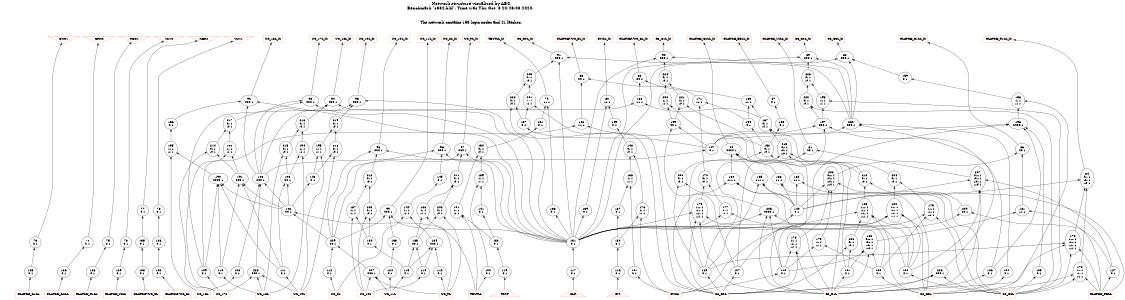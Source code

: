 # Network structure generated by ABC

digraph network {
size = "7.5,10";
center = true;
edge [dir = back];

{
  node [shape = plaintext];
  edge [style = invis];
  LevelTitle1 [label=""];
  LevelTitle2 [label=""];
  Level10 [label = ""];
  Level9 [label = ""];
  Level8 [label = ""];
  Level7 [label = ""];
  Level6 [label = ""];
  Level5 [label = ""];
  Level4 [label = ""];
  Level3 [label = ""];
  Level2 [label = ""];
  Level1 [label = ""];
  Level0 [label = ""];
  LevelTitle1 ->  LevelTitle2 ->  Level10 ->  Level9 ->  Level8 ->  Level7 ->  Level6 ->  Level5 ->  Level4 ->  Level3 ->  Level2 ->  Level1 ->  Level0;
}

{
  rank = same;
  LevelTitle1;
  title1 [shape=plaintext,
          fontsize=20,
          fontname = "Times-Roman",
          label="Network structure visualized by ABC\nBenchmark \"s382.blif\". Time was Thu Oct  8 20:46:08 2020. "
         ];
}

{
  rank = same;
  LevelTitle2;
  title2 [shape=plaintext,
          fontsize=18,
          fontname = "Times-Roman",
          label="The network contains 158 logic nodes and 21 latches.\n"
         ];
}

{
  rank = same;
  Level10;
  Node4 [label = "GRN1", shape = invtriangle, color = coral, fillcolor = coral];
  Node5 [label = "GRN2", shape = invtriangle, color = coral, fillcolor = coral];
  Node6 [label = "RED1", shape = invtriangle, color = coral, fillcolor = coral];
  Node7 [label = "YLW2", shape = invtriangle, color = coral, fillcolor = coral];
  Node8 [label = "RED2", shape = invtriangle, color = coral, fillcolor = coral];
  Node9 [label = "YLW1", shape = invtriangle, color = coral, fillcolor = coral];
  Node11 [label = "TESTLL_in", shape = box, color = coral, fillcolor = coral];
  Node14 [label = "FMLL_in", shape = box, color = coral, fillcolor = coral];
  Node17 [label = "OLATCH_Y2LL_in", shape = box, color = coral, fillcolor = coral];
  Node20 [label = "OLATCHVUC_6L_in", shape = box, color = coral, fillcolor = coral];
  Node23 [label = "OLATCHVUC_5L_in", shape = box, color = coral, fillcolor = coral];
  Node26 [label = "OLATCH_R1LL_in", shape = box, color = coral, fillcolor = coral];
  Node29 [label = "OLATCH_G2LL_in", shape = box, color = coral, fillcolor = coral];
  Node32 [label = "OLATCH_G1LL_in", shape = box, color = coral, fillcolor = coral];
  Node35 [label = "OLATCH_FELL_in", shape = box, color = coral, fillcolor = coral];
  Node38 [label = "C3_Q3L_in", shape = box, color = coral, fillcolor = coral];
  Node41 [label = "C3_Q2L_in", shape = box, color = coral, fillcolor = coral];
  Node44 [label = "C3_Q1L_in", shape = box, color = coral, fillcolor = coral];
  Node47 [label = "C3_Q0L_in", shape = box, color = coral, fillcolor = coral];
  Node50 [label = "UC_16L_in", shape = box, color = coral, fillcolor = coral];
  Node53 [label = "UC_17L_in", shape = box, color = coral, fillcolor = coral];
  Node56 [label = "UC_18L_in", shape = box, color = coral, fillcolor = coral];
  Node59 [label = "UC_19L_in", shape = box, color = coral, fillcolor = coral];
  Node62 [label = "UC_8L_in", shape = box, color = coral, fillcolor = coral];
  Node65 [label = "UC_9L_in", shape = box, color = coral, fillcolor = coral];
  Node68 [label = "UC_10L_in", shape = box, color = coral, fillcolor = coral];
  Node71 [label = "UC_11L_in", shape = box, color = coral, fillcolor = coral];
}

{
  rank = same;
  Level9;
  Node88 [label = "88\n000 1", shape = ellipse];
  Node89 [label = "89\n000 1", shape = ellipse];
  Node90 [label = "90\n000 1", shape = ellipse];
  Node91 [label = "91\n000 1", shape = ellipse];
}

{
  rank = same;
  Level8;
  Node82 [label = "82\n00 1", shape = ellipse];
  Node83 [label = "83\n00 1", shape = ellipse];
  Node159 [label = "159\n0 1", shape = ellipse];
  Node223 [label = "223\n0- 1\n-0 1", shape = ellipse];
  Node224 [label = "224\n0- 1\n-0 1", shape = ellipse];
  Node225 [label = "225\n0- 1\n-0 1", shape = ellipse];
}

{
  rank = same;
  Level7;
  Node79 [label = "79\n11 1", shape = ellipse];
  Node80 [label = "80\n11 1", shape = ellipse];
  Node87 [label = "87\n0 1", shape = ellipse];
  Node92 [label = "92\n000 1", shape = ellipse];
  Node93 [label = "93\n000 1", shape = ellipse];
  Node94 [label = "94\n000 1", shape = ellipse];
  Node95 [label = "95\n000 1", shape = ellipse];
  Node158 [label = "158\n1- 1\n-1 1", shape = ellipse];
  Node168 [label = "168\n11 1", shape = ellipse];
  Node169 [label = "169\n11 1", shape = ellipse];
  Node171 [label = "171\n11 1", shape = ellipse];
  Node198 [label = "198\n1- 1\n-1 1", shape = ellipse];
  Node200 [label = "200\n1- 1\n-1 1", shape = ellipse];
  Node201 [label = "201\n1- 1\n-1 1", shape = ellipse];
  Node220 [label = "220\n0- 1\n-0 1", shape = ellipse];
  Node221 [label = "221\n0- 1\n-0 1", shape = ellipse];
  Node222 [label = "222\n0- 1\n-0 1", shape = ellipse];
}

{
  rank = same;
  Level6;
  Node149 [label = "149\n0 1", shape = ellipse];
  Node151 [label = "151\n0 1", shape = ellipse];
  Node153 [label = "153\n0 1", shape = ellipse];
  Node154 [label = "154\n0 1", shape = ellipse];
  Node156 [label = "156\n0 1", shape = ellipse];
  Node157 [label = "157\n0 1", shape = ellipse];
  Node166 [label = "166\n11 1", shape = ellipse];
  Node167 [label = "167\n0- 1\n-0 1", shape = ellipse];
  Node196 [label = "196\n0000 1", shape = ellipse];
  Node197 [label = "197\n000 1", shape = ellipse];
  Node199 [label = "199\n00 1", shape = ellipse];
  Node217 [label = "217\n0- 1\n-0 1", shape = ellipse];
  Node218 [label = "218\n0- 1\n-0 1", shape = ellipse];
  Node219 [label = "219\n0- 1\n-0 1", shape = ellipse];
  Node230 [label = "230\n000 1", shape = ellipse];
}

{
  rank = same;
  Level5;
  Node81 [label = "81\n00 1", shape = ellipse];
  Node85 [label = "85\n0000 1", shape = ellipse];
  Node86 [label = "86\n00 1", shape = ellipse];
  Node96 [label = "96\n000 1", shape = ellipse];
  Node97 [label = "97\n000 1", shape = ellipse];
  Node98 [label = "98\n000 1", shape = ellipse];
  Node147 [label = "147\n0 1", shape = ellipse];
  Node148 [label = "148\n0- 1\n-0 1", shape = ellipse];
  Node150 [label = "150\n0- 1\n-0 1", shape = ellipse];
  Node152 [label = "152\n0- 1\n-0 1", shape = ellipse];
  Node155 [label = "155\n1- 1\n-1 1", shape = ellipse];
  Node192 [label = "192\n1- 1\n-1 1", shape = ellipse];
  Node194 [label = "194\n1- 1\n-1 1", shape = ellipse];
  Node195 [label = "195\n1- 1\n-1 1", shape = ellipse];
  Node213 [label = "213\n0-- 1\n-0- 1\n--0 1", shape = ellipse];
  Node214 [label = "214\n0- 1\n-0 1", shape = ellipse];
  Node215 [label = "215\n0- 1\n-0 1", shape = ellipse];
  Node216 [label = "216\n0- 1\n-0 1", shape = ellipse];
}

{
  rank = same;
  Level4;
  Node84 [label = "84\n0-- 1\n-0- 1\n--0 1", shape = ellipse];
  Node143 [label = "143\n0 1", shape = ellipse];
  Node145 [label = "145\n0 1", shape = ellipse];
  Node146 [label = "146\n000 1", shape = ellipse];
  Node162 [label = "162\n11 1", shape = ellipse];
  Node163 [label = "163\n11 1", shape = ellipse];
  Node164 [label = "164\n111 1", shape = ellipse];
  Node165 [label = "165\n111 1", shape = ellipse];
  Node170 [label = "170\n0- 1\n-0 1", shape = ellipse];
  Node188 [label = "188\n1- 1\n-1 1", shape = ellipse];
  Node189 [label = "189\n1- 1\n-1 1", shape = ellipse];
  Node190 [label = "190\n0000 1", shape = ellipse];
  Node191 [label = "191\n000 1", shape = ellipse];
  Node193 [label = "193\n00 1", shape = ellipse];
  Node204 [label = "204\n0- 1\n-0 1", shape = ellipse];
  Node206 [label = "206\n0- 1\n-0 1", shape = ellipse];
  Node207 [label = "207\n0--- 1\n-0-- 1\n--0- 1\n---0 1", shape = ellipse];
  Node208 [label = "208\n0--- 1\n-0-- 1\n--0- 1\n---0 1", shape = ellipse];
  Node210 [label = "210\n0- 1\n-0 1", shape = ellipse];
  Node211 [label = "211\n0- 1\n-0 1", shape = ellipse];
  Node212 [label = "212\n0- 1\n-0 1", shape = ellipse];
}

{
  rank = same;
  Level3;
  Node77 [label = "77\n0 1", shape = ellipse];
  Node78 [label = "78\n0 1", shape = ellipse];
  Node99 [label = "99\n000 1", shape = ellipse];
  Node137 [label = "137\n0 1", shape = ellipse];
  Node138 [label = "138\n0 1", shape = ellipse];
  Node139 [label = "139\n0 1", shape = ellipse];
  Node140 [label = "140\n0 1", shape = ellipse];
  Node141 [label = "141\n0 1", shape = ellipse];
  Node142 [label = "142\n00 1", shape = ellipse];
  Node144 [label = "144\n1- 1\n-1 1", shape = ellipse];
  Node161 [label = "161\n11 1", shape = ellipse];
  Node176 [label = "176\n1- 1\n-1 1", shape = ellipse];
  Node177 [label = "177\n1- 1\n-1 1", shape = ellipse];
  Node178 [label = "178\n1--- 1\n-1-- 1\n--1- 1\n---1 1", shape = ellipse];
  Node179 [label = "179\n1-- 1\n-1- 1\n--1 1", shape = ellipse];
  Node180 [label = "180\n1--- 1\n-1-- 1\n--1- 1\n---1 1", shape = ellipse];
  Node181 [label = "181\n1- 1\n-1 1", shape = ellipse];
  Node183 [label = "183\n1--- 1\n-1-- 1\n--1- 1\n---1 1", shape = ellipse];
  Node186 [label = "186\n1- 1\n-1 1", shape = ellipse];
  Node187 [label = "187\n1- 1\n-1 1", shape = ellipse];
  Node202 [label = "202\n0- 1\n-0 1", shape = ellipse];
  Node203 [label = "203\n0- 1\n-0 1", shape = ellipse];
  Node205 [label = "205\n0000 1", shape = ellipse];
  Node209 [label = "209\n00 1", shape = ellipse];
}

{
  rank = same;
  Level2;
  Node73 [label = "73\n0 1", shape = ellipse];
  Node74 [label = "74\n0 1", shape = ellipse];
  Node75 [label = "75\n0 1", shape = ellipse];
  Node76 [label = "76\n0 1", shape = ellipse];
  Node130 [label = "130\n0 1", shape = ellipse];
  Node131 [label = "131\n0 1", shape = ellipse];
  Node132 [label = "132\n0 1", shape = ellipse];
  Node133 [label = "133\n0 1", shape = ellipse];
  Node134 [label = "134\n0 1", shape = ellipse];
  Node135 [label = "135\n0 1", shape = ellipse];
  Node136 [label = "136\n0 1", shape = ellipse];
  Node160 [label = "160\n0--- 1\n-0-- 1\n--0- 1\n---0 1", shape = ellipse];
  Node173 [label = "173\n1-- 1\n-1- 1\n--1 1", shape = ellipse];
  Node174 [label = "174\n1--- 1\n-1-- 1\n--1- 1\n---1 1", shape = ellipse];
  Node175 [label = "175\n1- 1\n-1 1", shape = ellipse];
  Node182 [label = "182\n0- 1\n-0 1", shape = ellipse];
  Node184 [label = "184\n000 1", shape = ellipse];
  Node185 [label = "185\n00 1", shape = ellipse];
  Node229 [label = "229\n00 1", shape = ellipse];
}

{
  rank = same;
  Level1;
  Node100 [label = "100\n0 1", shape = ellipse];
  Node101 [label = "101\n0 1", shape = ellipse];
  Node102 [label = "102\n0 1", shape = ellipse];
  Node103 [label = "103\n0 1", shape = ellipse];
  Node104 [label = "104\n0 1", shape = ellipse];
  Node105 [label = "105\n0 1", shape = ellipse];
  Node106 [label = "106\n0 1", shape = ellipse];
  Node107 [label = "107\n0 1", shape = ellipse];
  Node108 [label = "108\n0 1", shape = ellipse];
  Node109 [label = "109\n0 1", shape = ellipse];
  Node110 [label = "110\n0 1", shape = ellipse];
  Node111 [label = "111\n0 1", shape = ellipse];
  Node112 [label = "112\n0 1", shape = ellipse];
  Node113 [label = "113\n0 1", shape = ellipse];
  Node114 [label = "114\n0 1", shape = ellipse];
  Node115 [label = "115\n0 1", shape = ellipse];
  Node116 [label = "116\n0 1", shape = ellipse];
  Node117 [label = "117\n0 1", shape = ellipse];
  Node118 [label = "118\n0 1", shape = ellipse];
  Node119 [label = "119\n0 1", shape = ellipse];
  Node120 [label = "120\n0 1", shape = ellipse];
  Node121 [label = "121\n0 1", shape = ellipse];
  Node122 [label = "122\n0 1", shape = ellipse];
  Node123 [label = "123\n0 1", shape = ellipse];
  Node124 [label = "124\n0 1", shape = ellipse];
  Node125 [label = "125\n0 1", shape = ellipse];
  Node126 [label = "126\n0 1", shape = ellipse];
  Node127 [label = "127\n0 1", shape = ellipse];
  Node128 [label = "128\n0 1", shape = ellipse];
  Node129 [label = "129\n0 1", shape = ellipse];
  Node172 [label = "172\n1-- 1\n-1- 1\n--1 1", shape = ellipse];
  Node226 [label = "226\n000 1", shape = ellipse];
  Node227 [label = "227\n000 1", shape = ellipse];
  Node228 [label = "228\n000 1", shape = ellipse];
}

{
  rank = same;
  Level0;
  Node1 [label = "FM", shape = triangle, color = coral, fillcolor = coral];
  Node2 [label = "TEST", shape = triangle, color = coral, fillcolor = coral];
  Node3 [label = "CLR", shape = triangle, color = coral, fillcolor = coral];
  Node12 [label = "TESTLL", shape = box, color = coral, fillcolor = coral];
  Node15 [label = "FMLL", shape = box, color = coral, fillcolor = coral];
  Node18 [label = "OLATCH_Y2LL", shape = box, color = coral, fillcolor = coral];
  Node21 [label = "OLATCHVUC_6L", shape = box, color = coral, fillcolor = coral];
  Node24 [label = "OLATCHVUC_5L", shape = box, color = coral, fillcolor = coral];
  Node27 [label = "OLATCH_R1LL", shape = box, color = coral, fillcolor = coral];
  Node30 [label = "OLATCH_G2LL", shape = box, color = coral, fillcolor = coral];
  Node33 [label = "OLATCH_G1LL", shape = box, color = coral, fillcolor = coral];
  Node36 [label = "OLATCH_FELL", shape = box, color = coral, fillcolor = coral];
  Node39 [label = "C3_Q3L", shape = box, color = coral, fillcolor = coral];
  Node42 [label = "C3_Q2L", shape = box, color = coral, fillcolor = coral];
  Node45 [label = "C3_Q1L", shape = box, color = coral, fillcolor = coral];
  Node48 [label = "C3_Q0L", shape = box, color = coral, fillcolor = coral];
  Node51 [label = "UC_16L", shape = box, color = coral, fillcolor = coral];
  Node54 [label = "UC_17L", shape = box, color = coral, fillcolor = coral];
  Node57 [label = "UC_18L", shape = box, color = coral, fillcolor = coral];
  Node60 [label = "UC_19L", shape = box, color = coral, fillcolor = coral];
  Node63 [label = "UC_8L", shape = box, color = coral, fillcolor = coral];
  Node66 [label = "UC_9L", shape = box, color = coral, fillcolor = coral];
  Node69 [label = "UC_10L", shape = box, color = coral, fillcolor = coral];
  Node72 [label = "UC_11L", shape = box, color = coral, fillcolor = coral];
}

title1 -> title2 [style = invis];
title2 -> Node4 [style = invis];
title2 -> Node5 [style = invis];
title2 -> Node6 [style = invis];
title2 -> Node7 [style = invis];
title2 -> Node8 [style = invis];
title2 -> Node9 [style = invis];
title2 -> Node11 [style = invis];
title2 -> Node14 [style = invis];
title2 -> Node17 [style = invis];
title2 -> Node20 [style = invis];
title2 -> Node23 [style = invis];
title2 -> Node26 [style = invis];
title2 -> Node29 [style = invis];
title2 -> Node32 [style = invis];
title2 -> Node35 [style = invis];
title2 -> Node38 [style = invis];
title2 -> Node41 [style = invis];
title2 -> Node44 [style = invis];
title2 -> Node47 [style = invis];
title2 -> Node50 [style = invis];
title2 -> Node53 [style = invis];
title2 -> Node56 [style = invis];
title2 -> Node59 [style = invis];
title2 -> Node62 [style = invis];
title2 -> Node65 [style = invis];
title2 -> Node68 [style = invis];
title2 -> Node71 [style = invis];
Node4 -> Node5 [style = invis];
Node5 -> Node6 [style = invis];
Node6 -> Node7 [style = invis];
Node7 -> Node8 [style = invis];
Node8 -> Node9 [style = invis];
Node4 -> Node73 [style = solid];
Node5 -> Node74 [style = solid];
Node6 -> Node75 [style = solid];
Node7 -> Node76 [style = solid];
Node8 -> Node77 [style = solid];
Node9 -> Node78 [style = solid];
Node11 -> Node79 [style = solid];
Node14 -> Node80 [style = solid];
Node17 -> Node81 [style = solid];
Node20 -> Node82 [style = solid];
Node23 -> Node83 [style = solid];
Node26 -> Node84 [style = solid];
Node29 -> Node85 [style = solid];
Node32 -> Node86 [style = solid];
Node35 -> Node87 [style = solid];
Node38 -> Node88 [style = solid];
Node41 -> Node89 [style = solid];
Node44 -> Node90 [style = solid];
Node47 -> Node91 [style = solid];
Node50 -> Node92 [style = solid];
Node53 -> Node93 [style = solid];
Node56 -> Node94 [style = solid];
Node59 -> Node95 [style = solid];
Node62 -> Node96 [style = solid];
Node65 -> Node97 [style = solid];
Node68 -> Node98 [style = solid];
Node71 -> Node99 [style = solid];
Node73 -> Node125 [style = solid];
Node74 -> Node126 [style = solid];
Node75 -> Node128 [style = solid];
Node76 -> Node129 [style = solid];
Node77 -> Node135 [style = solid];
Node78 -> Node136 [style = solid];
Node79 -> Node138 [style = solid];
Node79 -> Node151 [style = solid];
Node80 -> Node139 [style = solid];
Node80 -> Node149 [style = solid];
Node81 -> Node207 [style = solid];
Node81 -> Node120 [style = solid];
Node82 -> Node169 [style = solid];
Node82 -> Node168 [style = solid];
Node83 -> Node171 [style = solid];
Node83 -> Node166 [style = solid];
Node84 -> Node140 [style = solid];
Node84 -> Node172 [style = solid];
Node84 -> Node174 [style = solid];
Node85 -> Node162 [style = solid];
Node85 -> Node163 [style = solid];
Node85 -> Node164 [style = solid];
Node85 -> Node165 [style = solid];
Node86 -> Node208 [style = solid];
Node86 -> Node161 [style = solid];
Node87 -> Node153 [style = solid];
Node88 -> Node131 [style = solid];
Node88 -> Node159 [style = solid];
Node88 -> Node230 [style = solid];
Node89 -> Node131 [style = solid];
Node89 -> Node223 [style = solid];
Node89 -> Node230 [style = solid];
Node90 -> Node131 [style = solid];
Node90 -> Node224 [style = solid];
Node90 -> Node230 [style = solid];
Node91 -> Node131 [style = solid];
Node91 -> Node225 [style = solid];
Node91 -> Node230 [style = solid];
Node92 -> Node131 [style = solid];
Node92 -> Node156 [style = solid];
Node92 -> Node146 [style = solid];
Node93 -> Node131 [style = solid];
Node93 -> Node217 [style = solid];
Node93 -> Node146 [style = solid];
Node94 -> Node131 [style = solid];
Node94 -> Node218 [style = solid];
Node94 -> Node146 [style = solid];
Node95 -> Node131 [style = solid];
Node95 -> Node219 [style = solid];
Node95 -> Node146 [style = solid];
Node96 -> Node131 [style = solid];
Node96 -> Node145 [style = solid];
Node96 -> Node229 [style = solid];
Node97 -> Node131 [style = solid];
Node97 -> Node211 [style = solid];
Node97 -> Node229 [style = solid];
Node98 -> Node131 [style = solid];
Node98 -> Node212 [style = solid];
Node98 -> Node229 [style = solid];
Node99 -> Node131 [style = solid];
Node99 -> Node133 [style = solid];
Node99 -> Node229 [style = solid];
Node100 -> Node12 [style = solid];
Node101 -> Node15 [style = solid];
Node102 -> Node21 [style = solid];
Node103 -> Node24 [style = solid];
Node104 -> Node39 [style = solid];
Node105 -> Node42 [style = solid];
Node106 -> Node45 [style = solid];
Node107 -> Node48 [style = solid];
Node108 -> Node51 [style = solid];
Node109 -> Node54 [style = solid];
Node110 -> Node57 [style = solid];
Node111 -> Node60 [style = solid];
Node112 -> Node63 [style = solid];
Node113 -> Node66 [style = solid];
Node114 -> Node69 [style = solid];
Node115 -> Node72 [style = solid];
Node116 -> Node1 [style = solid];
Node117 -> Node3 [style = solid];
Node118 -> Node15 [style = solid];
Node119 -> Node2 [style = solid];
Node120 -> Node48 [style = solid];
Node121 -> Node45 [style = solid];
Node122 -> Node42 [style = solid];
Node123 -> Node39 [style = solid];
Node124 -> Node72 [style = solid];
Node125 -> Node33 [style = solid];
Node126 -> Node30 [style = solid];
Node127 -> Node36 [style = solid];
Node128 -> Node27 [style = solid];
Node129 -> Node18 [style = solid];
Node130 -> Node116 [style = solid];
Node131 -> Node117 [style = solid];
Node132 -> Node119 [style = solid];
Node133 -> Node124 [style = solid];
Node134 -> Node115 [style = solid];
Node135 -> Node103 [style = solid];
Node136 -> Node102 [style = solid];
Node137 -> Node130 [style = solid];
Node138 -> Node131 [style = solid];
Node139 -> Node131 [style = solid];
Node140 -> Node131 [style = solid];
Node141 -> Node132 [style = solid];
Node142 -> Node229 [style = solid];
Node142 -> Node12 [style = solid];
Node143 -> Node142 [style = solid];
Node144 -> Node184 [style = solid];
Node144 -> Node63 [style = solid];
Node145 -> Node144 [style = solid];
Node146 -> Node228 [style = solid];
Node146 -> Node142 [style = solid];
Node146 -> Node108 [style = solid];
Node147 -> Node146 [style = solid];
Node148 -> Node188 [style = solid];
Node148 -> Node176 [style = solid];
Node149 -> Node148 [style = solid];
Node150 -> Node189 [style = solid];
Node150 -> Node181 [style = solid];
Node151 -> Node150 [style = solid];
Node152 -> Node210 [style = solid];
Node152 -> Node206 [style = solid];
Node153 -> Node152 [style = solid];
Node154 -> Node152 [style = solid];
Node155 -> Node190 [style = solid];
Node155 -> Node51 [style = solid];
Node156 -> Node155 [style = solid];
Node157 -> Node147 [style = solid];
Node158 -> Node196 [style = solid];
Node158 -> Node39 [style = solid];
Node159 -> Node158 [style = solid];
Node160 -> Node118 [style = solid];
Node160 -> Node123 [style = solid];
Node160 -> Node121 [style = solid];
Node160 -> Node48 [style = solid];
Node161 -> Node160 [style = solid];
Node161 -> Node36 [style = solid];
Node162 -> Node36 [style = solid];
Node162 -> Node140 [style = solid];
Node163 -> Node42 [style = solid];
Node163 -> Node140 [style = solid];
Node164 -> Node48 [style = solid];
Node164 -> Node45 [style = solid];
Node164 -> Node140 [style = solid];
Node165 -> Node120 [style = solid];
Node165 -> Node39 [style = solid];
Node165 -> Node140 [style = solid];
Node166 -> Node152 [style = solid];
Node166 -> Node109 [style = solid];
Node167 -> Node210 [style = solid];
Node167 -> Node213 [style = solid];
Node168 -> Node167 [style = solid];
Node168 -> Node109 [style = solid];
Node169 -> Node154 [style = solid];
Node169 -> Node167 [style = solid];
Node170 -> Node177 [style = solid];
Node170 -> Node178 [style = solid];
Node171 -> Node154 [style = solid];
Node171 -> Node170 [style = solid];
Node172 -> Node42 [style = solid];
Node172 -> Node39 [style = solid];
Node172 -> Node36 [style = solid];
Node173 -> Node48 [style = solid];
Node173 -> Node45 [style = solid];
Node173 -> Node118 [style = solid];
Node174 -> Node120 [style = solid];
Node174 -> Node45 [style = solid];
Node174 -> Node42 [style = solid];
Node174 -> Node36 [style = solid];
Node175 -> Node123 [style = solid];
Node175 -> Node118 [style = solid];
Node176 -> Node130 [style = solid];
Node176 -> Node15 [style = solid];
Node177 -> Node122 [style = solid];
Node177 -> Node131 [style = solid];
Node178 -> Node48 [style = solid];
Node178 -> Node45 [style = solid];
Node178 -> Node123 [style = solid];
Node178 -> Node131 [style = solid];
Node179 -> Node42 [style = solid];
Node179 -> Node123 [style = solid];
Node179 -> Node131 [style = solid];
Node180 -> Node122 [style = solid];
Node180 -> Node39 [style = solid];
Node180 -> Node118 [style = solid];
Node180 -> Node131 [style = solid];
Node181 -> Node132 [style = solid];
Node181 -> Node12 [style = solid];
Node182 -> Node121 [style = solid];
Node182 -> Node48 [style = solid];
Node183 -> Node182 [style = solid];
Node183 -> Node15 [style = solid];
Node183 -> Node39 [style = solid];
Node183 -> Node122 [style = solid];
Node184 -> Node113 [style = solid];
Node184 -> Node114 [style = solid];
Node184 -> Node115 [style = solid];
Node185 -> Node114 [style = solid];
Node185 -> Node115 [style = solid];
Node186 -> Node185 [style = solid];
Node186 -> Node66 [style = solid];
Node187 -> Node134 [style = solid];
Node187 -> Node69 [style = solid];
Node188 -> Node137 [style = solid];
Node188 -> Node101 [style = solid];
Node189 -> Node141 [style = solid];
Node189 -> Node100 [style = solid];
Node190 -> Node142 [style = solid];
Node190 -> Node109 [style = solid];
Node190 -> Node110 [style = solid];
Node190 -> Node111 [style = solid];
Node191 -> Node142 [style = solid];
Node191 -> Node110 [style = solid];
Node191 -> Node111 [style = solid];
Node192 -> Node191 [style = solid];
Node192 -> Node54 [style = solid];
Node193 -> Node142 [style = solid];
Node193 -> Node111 [style = solid];
Node194 -> Node193 [style = solid];
Node194 -> Node57 [style = solid];
Node195 -> Node143 [style = solid];
Node195 -> Node60 [style = solid];
Node196 -> Node147 [style = solid];
Node196 -> Node105 [style = solid];
Node196 -> Node106 [style = solid];
Node196 -> Node107 [style = solid];
Node197 -> Node147 [style = solid];
Node197 -> Node106 [style = solid];
Node197 -> Node107 [style = solid];
Node198 -> Node197 [style = solid];
Node198 -> Node42 [style = solid];
Node199 -> Node147 [style = solid];
Node199 -> Node107 [style = solid];
Node200 -> Node199 [style = solid];
Node200 -> Node45 [style = solid];
Node201 -> Node157 [style = solid];
Node201 -> Node48 [style = solid];
Node202 -> Node185 [style = solid];
Node202 -> Node66 [style = solid];
Node203 -> Node134 [style = solid];
Node203 -> Node69 [style = solid];
Node204 -> Node179 [style = solid];
Node204 -> Node180 [style = solid];
Node205 -> Node131 [style = solid];
Node205 -> Node118 [style = solid];
Node205 -> Node122 [style = solid];
Node205 -> Node45 [style = solid];
Node206 -> Node205 [style = solid];
Node206 -> Node120 [style = solid];
Node207 -> Node140 [style = solid];
Node207 -> Node127 [style = solid];
Node207 -> Node122 [style = solid];
Node207 -> Node45 [style = solid];
Node208 -> Node140 [style = solid];
Node208 -> Node42 [style = solid];
Node208 -> Node175 [style = solid];
Node208 -> Node173 [style = solid];
Node209 -> Node131 [style = solid];
Node209 -> Node127 [style = solid];
Node210 -> Node209 [style = solid];
Node210 -> Node183 [style = solid];
Node211 -> Node186 [style = solid];
Node211 -> Node202 [style = solid];
Node212 -> Node187 [style = solid];
Node212 -> Node203 [style = solid];
Node213 -> Node204 [style = solid];
Node213 -> Node121 [style = solid];
Node213 -> Node120 [style = solid];
Node214 -> Node191 [style = solid];
Node214 -> Node54 [style = solid];
Node215 -> Node193 [style = solid];
Node215 -> Node57 [style = solid];
Node216 -> Node143 [style = solid];
Node216 -> Node60 [style = solid];
Node217 -> Node192 [style = solid];
Node217 -> Node214 [style = solid];
Node218 -> Node194 [style = solid];
Node218 -> Node215 [style = solid];
Node219 -> Node195 [style = solid];
Node219 -> Node216 [style = solid];
Node220 -> Node197 [style = solid];
Node220 -> Node42 [style = solid];
Node221 -> Node199 [style = solid];
Node221 -> Node45 [style = solid];
Node222 -> Node157 [style = solid];
Node222 -> Node48 [style = solid];
Node223 -> Node198 [style = solid];
Node223 -> Node220 [style = solid];
Node224 -> Node200 [style = solid];
Node224 -> Node221 [style = solid];
Node225 -> Node201 [style = solid];
Node225 -> Node222 [style = solid];
Node226 -> Node42 [style = solid];
Node226 -> Node45 [style = solid];
Node226 -> Node48 [style = solid];
Node227 -> Node66 [style = solid];
Node227 -> Node69 [style = solid];
Node227 -> Node72 [style = solid];
Node228 -> Node54 [style = solid];
Node228 -> Node57 [style = solid];
Node228 -> Node60 [style = solid];
Node229 -> Node227 [style = solid];
Node229 -> Node112 [style = solid];
Node230 -> Node226 [style = solid];
Node230 -> Node147 [style = solid];
Node230 -> Node104 [style = solid];
}

